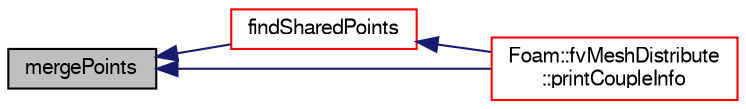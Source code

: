 digraph "mergePoints"
{
  bgcolor="transparent";
  edge [fontname="FreeSans",fontsize="10",labelfontname="FreeSans",labelfontsize="10"];
  node [fontname="FreeSans",fontsize="10",shape=record];
  rankdir="LR";
  Node1603 [label="mergePoints",height=0.2,width=0.4,color="black", fillcolor="grey75", style="filled", fontcolor="black"];
  Node1603 -> Node1604 [dir="back",color="midnightblue",fontsize="10",style="solid",fontname="FreeSans"];
  Node1604 [label="findSharedPoints",height=0.2,width=0.4,color="red",URL="$a21594.html#a635b09647032a29d1e0aad6091b96f47",tooltip="Find topologically and geometrically shared points. "];
  Node1604 -> Node1606 [dir="back",color="midnightblue",fontsize="10",style="solid",fontname="FreeSans"];
  Node1606 [label="Foam::fvMeshDistribute\l::printCoupleInfo",height=0.2,width=0.4,color="red",URL="$a21454.html#a0b2e9e5ba94679bbc5d807ecf02687e2",tooltip="Print some info on coupling data. "];
  Node1603 -> Node1606 [dir="back",color="midnightblue",fontsize="10",style="solid",fontname="FreeSans"];
}

